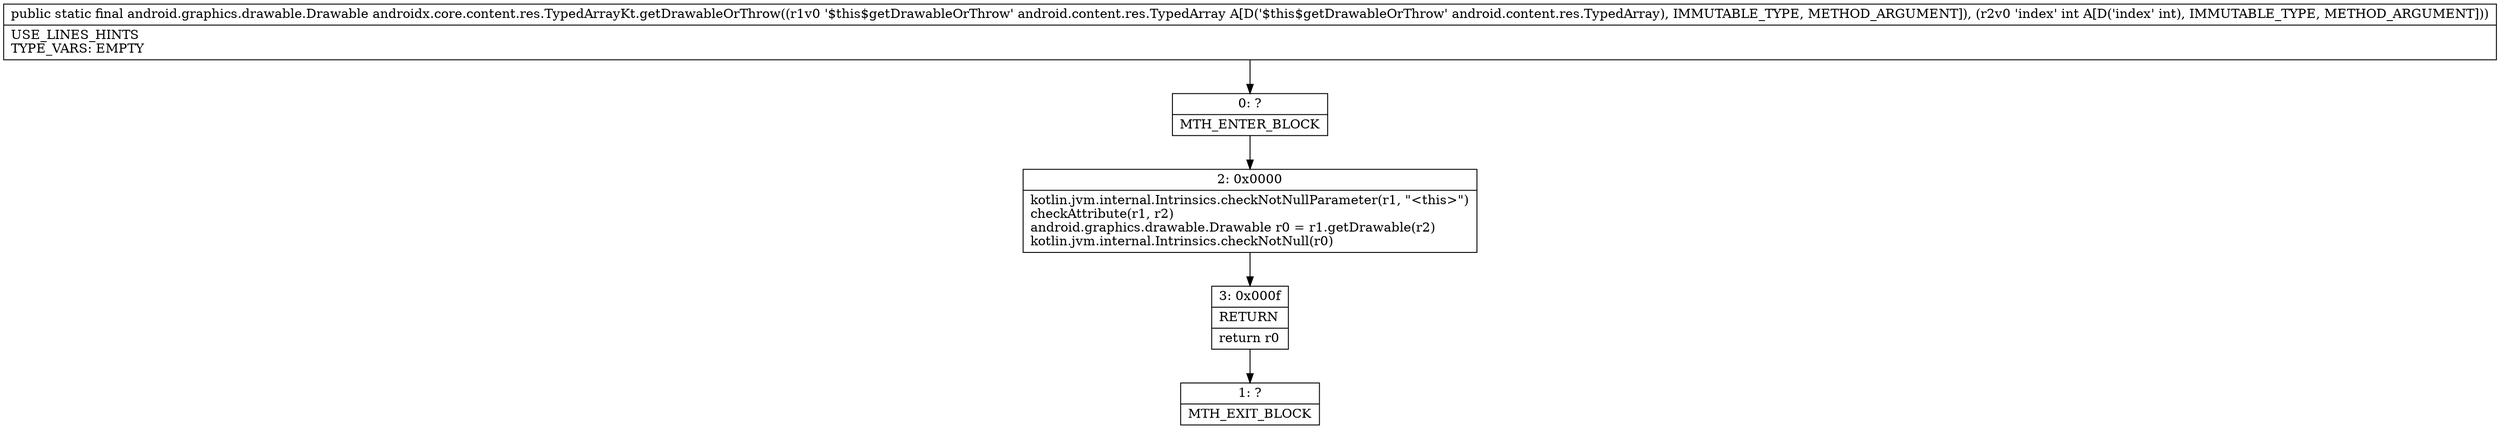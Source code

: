 digraph "CFG forandroidx.core.content.res.TypedArrayKt.getDrawableOrThrow(Landroid\/content\/res\/TypedArray;I)Landroid\/graphics\/drawable\/Drawable;" {
Node_0 [shape=record,label="{0\:\ ?|MTH_ENTER_BLOCK\l}"];
Node_2 [shape=record,label="{2\:\ 0x0000|kotlin.jvm.internal.Intrinsics.checkNotNullParameter(r1, \"\<this\>\")\lcheckAttribute(r1, r2)\landroid.graphics.drawable.Drawable r0 = r1.getDrawable(r2)\lkotlin.jvm.internal.Intrinsics.checkNotNull(r0)\l}"];
Node_3 [shape=record,label="{3\:\ 0x000f|RETURN\l|return r0\l}"];
Node_1 [shape=record,label="{1\:\ ?|MTH_EXIT_BLOCK\l}"];
MethodNode[shape=record,label="{public static final android.graphics.drawable.Drawable androidx.core.content.res.TypedArrayKt.getDrawableOrThrow((r1v0 '$this$getDrawableOrThrow' android.content.res.TypedArray A[D('$this$getDrawableOrThrow' android.content.res.TypedArray), IMMUTABLE_TYPE, METHOD_ARGUMENT]), (r2v0 'index' int A[D('index' int), IMMUTABLE_TYPE, METHOD_ARGUMENT]))  | USE_LINES_HINTS\lTYPE_VARS: EMPTY\l}"];
MethodNode -> Node_0;Node_0 -> Node_2;
Node_2 -> Node_3;
Node_3 -> Node_1;
}

